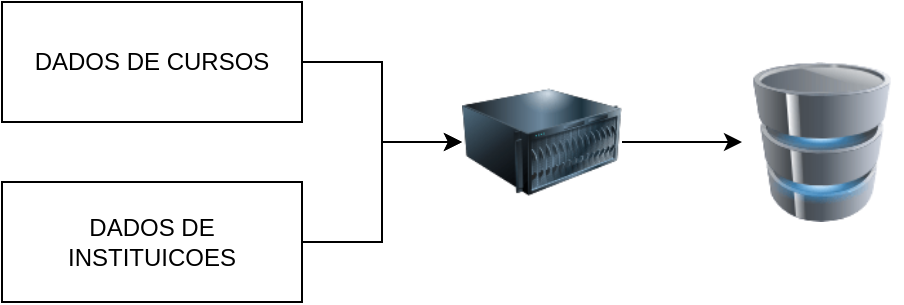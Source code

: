 <mxfile version="21.3.4" type="github">
  <diagram name="Page-1" id="aSQf_2MuIy1ftlVsTNaf">
    <mxGraphModel dx="984" dy="591" grid="1" gridSize="10" guides="1" tooltips="1" connect="1" arrows="1" fold="1" page="1" pageScale="1" pageWidth="850" pageHeight="1100" math="0" shadow="0">
      <root>
        <mxCell id="0" />
        <mxCell id="1" parent="0" />
        <mxCell id="k4952yls8EkgYVgqAV6u-4" value="" style="edgeStyle=orthogonalEdgeStyle;rounded=0;orthogonalLoop=1;jettySize=auto;html=1;entryX=0;entryY=0.5;entryDx=0;entryDy=0;" edge="1" parent="1" source="k4952yls8EkgYVgqAV6u-1" target="k4952yls8EkgYVgqAV6u-6">
          <mxGeometry relative="1" as="geometry">
            <mxPoint x="270" y="290" as="targetPoint" />
          </mxGeometry>
        </mxCell>
        <mxCell id="k4952yls8EkgYVgqAV6u-1" value="DADOS DE CURSOS" style="rounded=0;whiteSpace=wrap;html=1;" vertex="1" parent="1">
          <mxGeometry x="40" y="220" width="150" height="60" as="geometry" />
        </mxCell>
        <mxCell id="k4952yls8EkgYVgqAV6u-5" value="" style="edgeStyle=orthogonalEdgeStyle;rounded=0;orthogonalLoop=1;jettySize=auto;html=1;entryX=0;entryY=0.5;entryDx=0;entryDy=0;" edge="1" parent="1" source="k4952yls8EkgYVgqAV6u-2" target="k4952yls8EkgYVgqAV6u-6">
          <mxGeometry relative="1" as="geometry">
            <mxPoint x="270" y="290" as="targetPoint" />
          </mxGeometry>
        </mxCell>
        <mxCell id="k4952yls8EkgYVgqAV6u-2" value="DADOS DE INSTITUICOES" style="rounded=0;whiteSpace=wrap;html=1;" vertex="1" parent="1">
          <mxGeometry x="40" y="310" width="150" height="60" as="geometry" />
        </mxCell>
        <mxCell id="k4952yls8EkgYVgqAV6u-8" value="" style="edgeStyle=orthogonalEdgeStyle;rounded=0;orthogonalLoop=1;jettySize=auto;html=1;" edge="1" parent="1" source="k4952yls8EkgYVgqAV6u-6" target="k4952yls8EkgYVgqAV6u-7">
          <mxGeometry relative="1" as="geometry" />
        </mxCell>
        <mxCell id="k4952yls8EkgYVgqAV6u-6" value="" style="image;html=1;image=img/lib/clip_art/computers/Server_128x128.png" vertex="1" parent="1">
          <mxGeometry x="270" y="250" width="80" height="80" as="geometry" />
        </mxCell>
        <mxCell id="k4952yls8EkgYVgqAV6u-7" value="" style="image;html=1;image=img/lib/clip_art/computers/Database_128x128.png" vertex="1" parent="1">
          <mxGeometry x="410" y="250" width="80" height="80" as="geometry" />
        </mxCell>
      </root>
    </mxGraphModel>
  </diagram>
</mxfile>
